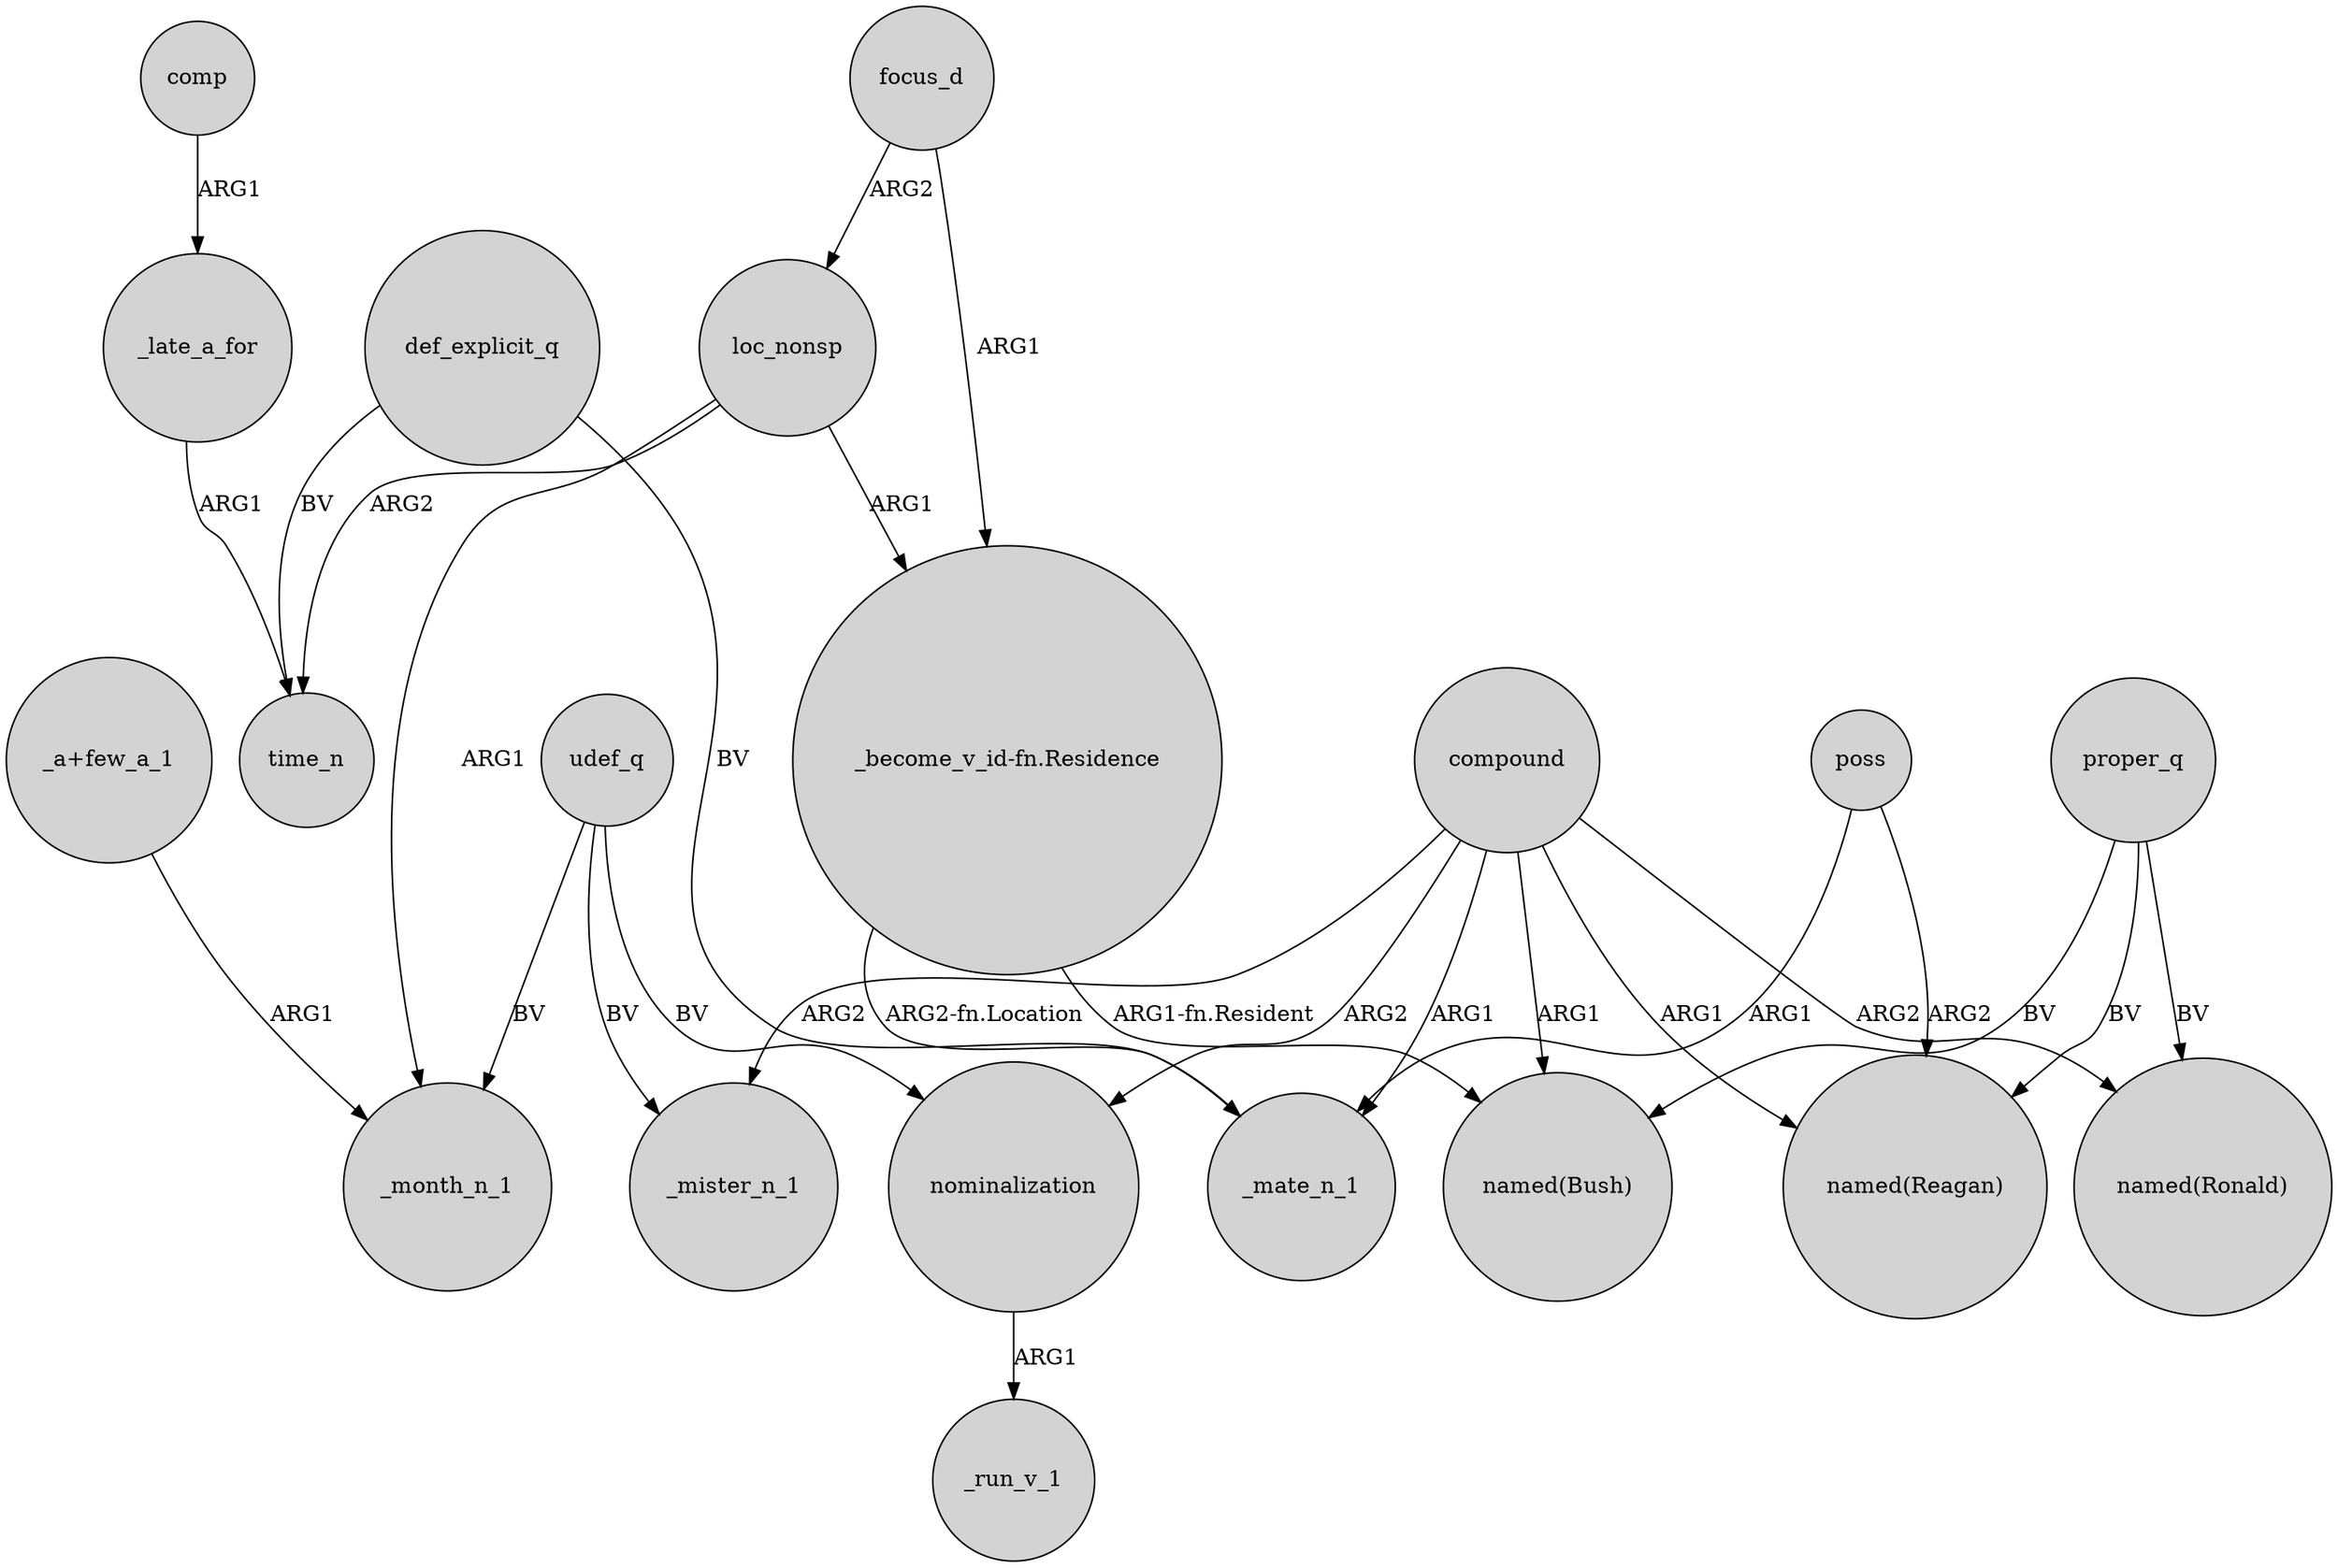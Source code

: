 digraph {
	node [shape=circle style=filled]
	udef_q -> _month_n_1 [label=BV]
	compound -> "named(Reagan)" [label=ARG1]
	compound -> _mister_n_1 [label=ARG2]
	"_become_v_id-fn.Residence" -> _mate_n_1 [label="ARG2-fn.Location"]
	focus_d -> "_become_v_id-fn.Residence" [label=ARG1]
	nominalization -> _run_v_1 [label=ARG1]
	compound -> "named(Bush)" [label=ARG1]
	udef_q -> nominalization [label=BV]
	"_become_v_id-fn.Residence" -> "named(Bush)" [label="ARG1-fn.Resident"]
	proper_q -> "named(Reagan)" [label=BV]
	focus_d -> loc_nonsp [label=ARG2]
	udef_q -> _mister_n_1 [label=BV]
	compound -> nominalization [label=ARG2]
	compound -> "named(Ronald)" [label=ARG2]
	proper_q -> "named(Bush)" [label=BV]
	loc_nonsp -> "_become_v_id-fn.Residence" [label=ARG1]
	compound -> _mate_n_1 [label=ARG1]
	_late_a_for -> time_n [label=ARG1]
	poss -> "named(Reagan)" [label=ARG2]
	def_explicit_q -> _mate_n_1 [label=BV]
	comp -> _late_a_for [label=ARG1]
	proper_q -> "named(Ronald)" [label=BV]
	loc_nonsp -> _month_n_1 [label=ARG1]
	def_explicit_q -> time_n [label=BV]
	poss -> _mate_n_1 [label=ARG1]
	loc_nonsp -> time_n [label=ARG2]
	"_a+few_a_1" -> _month_n_1 [label=ARG1]
}
